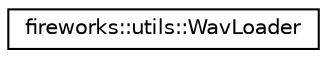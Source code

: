 digraph "Graphical Class Hierarchy"
{
 // LATEX_PDF_SIZE
  edge [fontname="Helvetica",fontsize="10",labelfontname="Helvetica",labelfontsize="10"];
  node [fontname="Helvetica",fontsize="10",shape=record];
  rankdir="LR";
  Node0 [label="fireworks::utils::WavLoader",height=0.2,width=0.4,color="black", fillcolor="white", style="filled",URL="$classfireworks_1_1utils_1_1_wav_loader.html",tooltip="A class to load WAVE (.wav) audio files."];
}
